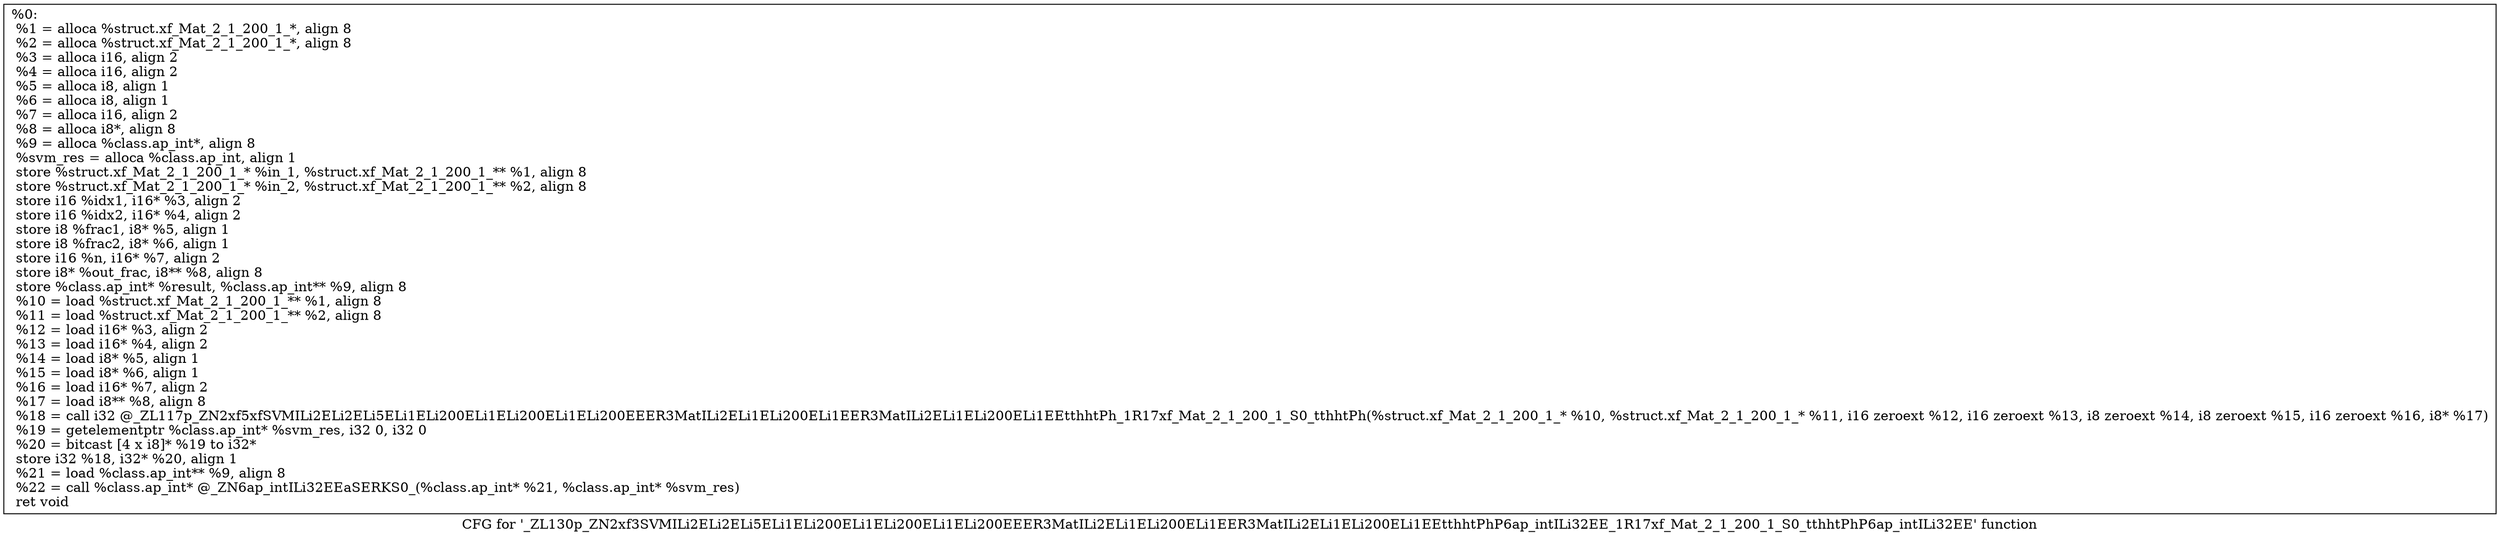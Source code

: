 digraph "CFG for '_ZL130p_ZN2xf3SVMILi2ELi2ELi5ELi1ELi200ELi1ELi200ELi1ELi200EEER3MatILi2ELi1ELi200ELi1EER3MatILi2ELi1ELi200ELi1EEtthhtPhP6ap_intILi32EE_1R17xf_Mat_2_1_200_1_S0_tthhtPhP6ap_intILi32EE' function" {
	label="CFG for '_ZL130p_ZN2xf3SVMILi2ELi2ELi5ELi1ELi200ELi1ELi200ELi1ELi200EEER3MatILi2ELi1ELi200ELi1EER3MatILi2ELi1ELi200ELi1EEtthhtPhP6ap_intILi32EE_1R17xf_Mat_2_1_200_1_S0_tthhtPhP6ap_intILi32EE' function";

	Node0x2e377c0 [shape=record,label="{%0:\l  %1 = alloca %struct.xf_Mat_2_1_200_1_*, align 8\l  %2 = alloca %struct.xf_Mat_2_1_200_1_*, align 8\l  %3 = alloca i16, align 2\l  %4 = alloca i16, align 2\l  %5 = alloca i8, align 1\l  %6 = alloca i8, align 1\l  %7 = alloca i16, align 2\l  %8 = alloca i8*, align 8\l  %9 = alloca %class.ap_int*, align 8\l  %svm_res = alloca %class.ap_int, align 1\l  store %struct.xf_Mat_2_1_200_1_* %in_1, %struct.xf_Mat_2_1_200_1_** %1, align 8\l  store %struct.xf_Mat_2_1_200_1_* %in_2, %struct.xf_Mat_2_1_200_1_** %2, align 8\l  store i16 %idx1, i16* %3, align 2\l  store i16 %idx2, i16* %4, align 2\l  store i8 %frac1, i8* %5, align 1\l  store i8 %frac2, i8* %6, align 1\l  store i16 %n, i16* %7, align 2\l  store i8* %out_frac, i8** %8, align 8\l  store %class.ap_int* %result, %class.ap_int** %9, align 8\l  %10 = load %struct.xf_Mat_2_1_200_1_** %1, align 8\l  %11 = load %struct.xf_Mat_2_1_200_1_** %2, align 8\l  %12 = load i16* %3, align 2\l  %13 = load i16* %4, align 2\l  %14 = load i8* %5, align 1\l  %15 = load i8* %6, align 1\l  %16 = load i16* %7, align 2\l  %17 = load i8** %8, align 8\l  %18 = call i32 @_ZL117p_ZN2xf5xfSVMILi2ELi2ELi5ELi1ELi200ELi1ELi200ELi1ELi200EEER3MatILi2ELi1ELi200ELi1EER3MatILi2ELi1ELi200ELi1EEtthhtPh_1R17xf_Mat_2_1_200_1_S0_tthhtPh(%struct.xf_Mat_2_1_200_1_* %10, %struct.xf_Mat_2_1_200_1_* %11, i16 zeroext %12, i16 zeroext %13, i8 zeroext %14, i8 zeroext %15, i16 zeroext %16, i8* %17)\l  %19 = getelementptr %class.ap_int* %svm_res, i32 0, i32 0\l  %20 = bitcast [4 x i8]* %19 to i32*\l  store i32 %18, i32* %20, align 1\l  %21 = load %class.ap_int** %9, align 8\l  %22 = call %class.ap_int* @_ZN6ap_intILi32EEaSERKS0_(%class.ap_int* %21, %class.ap_int* %svm_res)\l  ret void\l}"];
}
